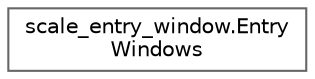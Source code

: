 digraph "Graphical Class Hierarchy"
{
 // LATEX_PDF_SIZE
  bgcolor="transparent";
  edge [fontname=Helvetica,fontsize=10,labelfontname=Helvetica,labelfontsize=10];
  node [fontname=Helvetica,fontsize=10,shape=box,height=0.2,width=0.4];
  rankdir="LR";
  Node0 [id="Node000000",label="scale_entry_window.Entry\lWindows",height=0.2,width=0.4,color="grey40", fillcolor="white", style="filled",URL="$classscale__entry__window_1_1_entry_windows.html",tooltip=" "];
}

